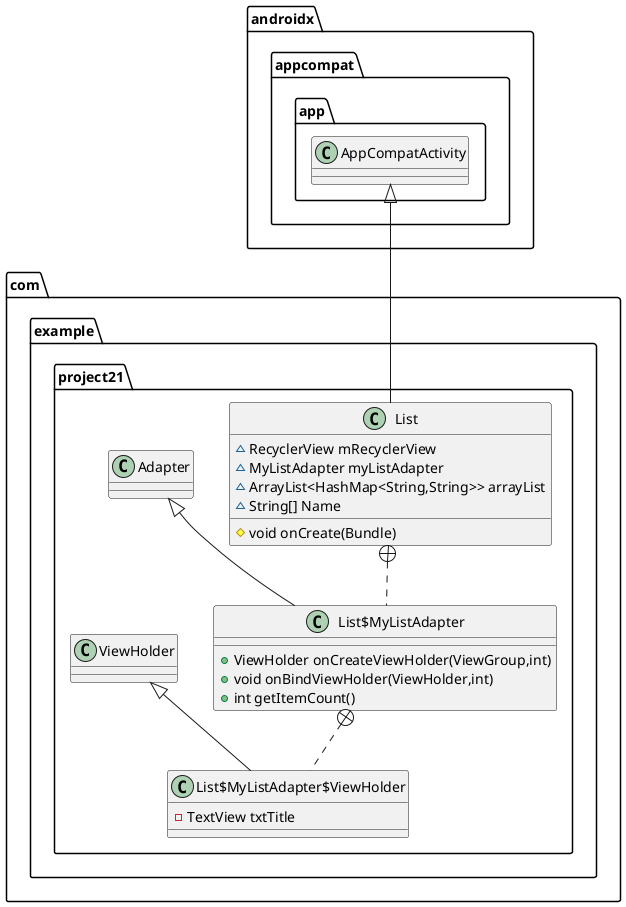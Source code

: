 @startuml
class com.example.project21.List {
~ RecyclerView mRecyclerView
~ MyListAdapter myListAdapter
~ ArrayList<HashMap<String,String>> arrayList
~ String[] Name
# void onCreate(Bundle)
}
class com.example.project21.List$MyListAdapter {
+ ViewHolder onCreateViewHolder(ViewGroup,int)
+ void onBindViewHolder(ViewHolder,int)
+ int getItemCount()
}
class com.example.project21.List$MyListAdapter$ViewHolder {
- TextView txtTitle
}


androidx.appcompat.app.AppCompatActivity <|-- com.example.project21.List
com.example.project21.List +.. com.example.project21.List$MyListAdapter
com.example.project21.Adapter <|-- com.example.project21.List$MyListAdapter
com.example.project21.List$MyListAdapter +.. com.example.project21.List$MyListAdapter$ViewHolder
com.example.project21.ViewHolder <|-- com.example.project21.List$MyListAdapter$ViewHolder
@enduml